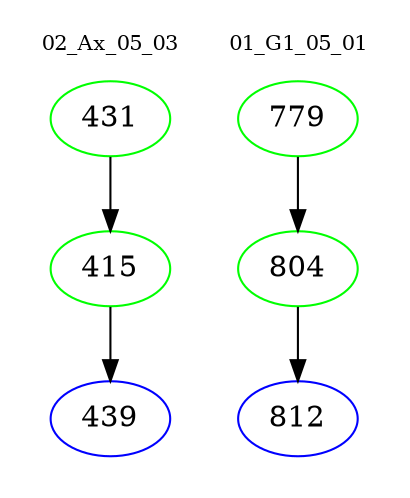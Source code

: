 digraph{
subgraph cluster_0 {
color = white
label = "02_Ax_05_03";
fontsize=10;
T0_431 [label="431", color="green"]
T0_431 -> T0_415 [color="black"]
T0_415 [label="415", color="green"]
T0_415 -> T0_439 [color="black"]
T0_439 [label="439", color="blue"]
}
subgraph cluster_1 {
color = white
label = "01_G1_05_01";
fontsize=10;
T1_779 [label="779", color="green"]
T1_779 -> T1_804 [color="black"]
T1_804 [label="804", color="green"]
T1_804 -> T1_812 [color="black"]
T1_812 [label="812", color="blue"]
}
}
